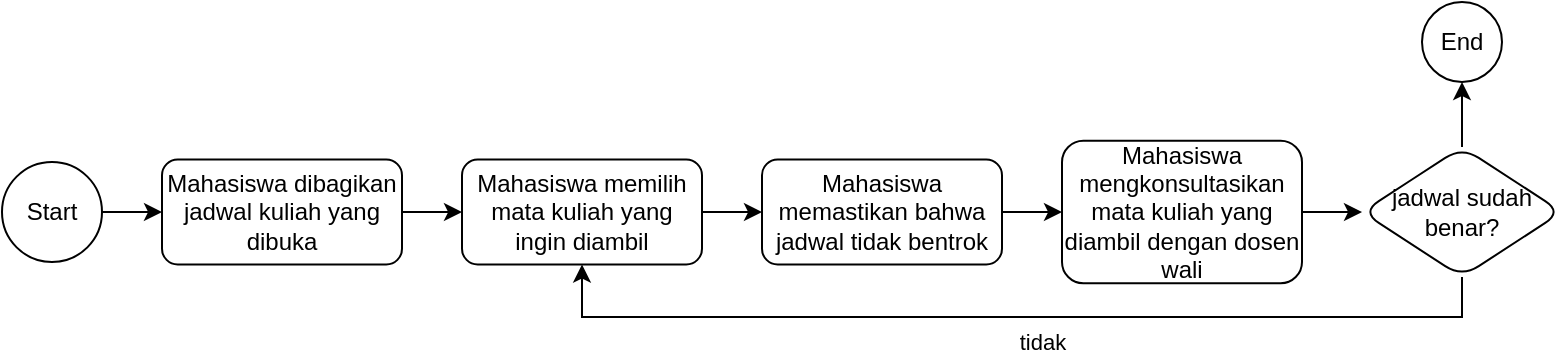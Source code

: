 <mxfile version="22.1.18" type="device">
  <diagram name="Page-1" id="DuxXsu1mbc0PzpSIuphk">
    <mxGraphModel dx="1195" dy="643" grid="1" gridSize="10" guides="1" tooltips="1" connect="1" arrows="1" fold="1" page="1" pageScale="1" pageWidth="850" pageHeight="1100" math="0" shadow="0">
      <root>
        <mxCell id="0" />
        <mxCell id="1" parent="0" />
        <mxCell id="JKyVIwf-zSDkaNmnY3zE-3" value="" style="edgeStyle=orthogonalEdgeStyle;rounded=0;orthogonalLoop=1;jettySize=auto;html=1;" edge="1" parent="1" source="JKyVIwf-zSDkaNmnY3zE-1" target="JKyVIwf-zSDkaNmnY3zE-2">
          <mxGeometry relative="1" as="geometry" />
        </mxCell>
        <mxCell id="JKyVIwf-zSDkaNmnY3zE-1" value="Start" style="ellipse;whiteSpace=wrap;html=1;aspect=fixed;" vertex="1" parent="1">
          <mxGeometry x="40" y="250" width="50" height="50" as="geometry" />
        </mxCell>
        <mxCell id="JKyVIwf-zSDkaNmnY3zE-5" value="" style="edgeStyle=orthogonalEdgeStyle;rounded=0;orthogonalLoop=1;jettySize=auto;html=1;" edge="1" parent="1" source="JKyVIwf-zSDkaNmnY3zE-2" target="JKyVIwf-zSDkaNmnY3zE-4">
          <mxGeometry relative="1" as="geometry" />
        </mxCell>
        <mxCell id="JKyVIwf-zSDkaNmnY3zE-2" value="Mahasiswa dibagikan jadwal kuliah yang dibuka" style="rounded=1;whiteSpace=wrap;html=1;" vertex="1" parent="1">
          <mxGeometry x="120" y="248.75" width="120" height="52.5" as="geometry" />
        </mxCell>
        <mxCell id="JKyVIwf-zSDkaNmnY3zE-9" value="" style="edgeStyle=orthogonalEdgeStyle;rounded=0;orthogonalLoop=1;jettySize=auto;html=1;" edge="1" parent="1" source="JKyVIwf-zSDkaNmnY3zE-4" target="JKyVIwf-zSDkaNmnY3zE-8">
          <mxGeometry relative="1" as="geometry" />
        </mxCell>
        <mxCell id="JKyVIwf-zSDkaNmnY3zE-4" value="Mahasiswa memilih mata kuliah yang ingin diambil" style="rounded=1;whiteSpace=wrap;html=1;" vertex="1" parent="1">
          <mxGeometry x="270" y="248.75" width="120" height="52.5" as="geometry" />
        </mxCell>
        <mxCell id="JKyVIwf-zSDkaNmnY3zE-11" value="" style="edgeStyle=orthogonalEdgeStyle;rounded=0;orthogonalLoop=1;jettySize=auto;html=1;" edge="1" parent="1" source="JKyVIwf-zSDkaNmnY3zE-8" target="JKyVIwf-zSDkaNmnY3zE-10">
          <mxGeometry relative="1" as="geometry" />
        </mxCell>
        <mxCell id="JKyVIwf-zSDkaNmnY3zE-8" value="Mahasiswa memastikan bahwa jadwal tidak bentrok" style="rounded=1;whiteSpace=wrap;html=1;" vertex="1" parent="1">
          <mxGeometry x="420" y="248.75" width="120" height="52.5" as="geometry" />
        </mxCell>
        <mxCell id="JKyVIwf-zSDkaNmnY3zE-15" value="" style="edgeStyle=orthogonalEdgeStyle;rounded=0;orthogonalLoop=1;jettySize=auto;html=1;" edge="1" parent="1" source="JKyVIwf-zSDkaNmnY3zE-10" target="JKyVIwf-zSDkaNmnY3zE-14">
          <mxGeometry relative="1" as="geometry" />
        </mxCell>
        <mxCell id="JKyVIwf-zSDkaNmnY3zE-10" value="Mahasiswa mengkonsultasikan mata kuliah yang diambil dengan dosen wali" style="rounded=1;whiteSpace=wrap;html=1;" vertex="1" parent="1">
          <mxGeometry x="570" y="239.38" width="120" height="71.25" as="geometry" />
        </mxCell>
        <mxCell id="JKyVIwf-zSDkaNmnY3zE-16" style="edgeStyle=orthogonalEdgeStyle;rounded=0;orthogonalLoop=1;jettySize=auto;html=1;exitX=0.5;exitY=1;exitDx=0;exitDy=0;entryX=0.5;entryY=1;entryDx=0;entryDy=0;" edge="1" parent="1" source="JKyVIwf-zSDkaNmnY3zE-14" target="JKyVIwf-zSDkaNmnY3zE-4">
          <mxGeometry relative="1" as="geometry" />
        </mxCell>
        <mxCell id="JKyVIwf-zSDkaNmnY3zE-17" value="tidak" style="edgeLabel;html=1;align=center;verticalAlign=middle;resizable=0;points=[];" vertex="1" connectable="0" parent="JKyVIwf-zSDkaNmnY3zE-16">
          <mxGeometry x="0.029" y="1" relative="1" as="geometry">
            <mxPoint x="20" y="11" as="offset" />
          </mxGeometry>
        </mxCell>
        <mxCell id="JKyVIwf-zSDkaNmnY3zE-22" value="" style="edgeStyle=orthogonalEdgeStyle;rounded=0;orthogonalLoop=1;jettySize=auto;html=1;" edge="1" parent="1" source="JKyVIwf-zSDkaNmnY3zE-14" target="JKyVIwf-zSDkaNmnY3zE-21">
          <mxGeometry relative="1" as="geometry" />
        </mxCell>
        <mxCell id="JKyVIwf-zSDkaNmnY3zE-14" value="jadwal sudah benar?" style="rhombus;whiteSpace=wrap;html=1;rounded=1;" vertex="1" parent="1">
          <mxGeometry x="720" y="242.5" width="100" height="65.01" as="geometry" />
        </mxCell>
        <mxCell id="JKyVIwf-zSDkaNmnY3zE-21" value="End" style="ellipse;whiteSpace=wrap;html=1;rounded=1;" vertex="1" parent="1">
          <mxGeometry x="750" y="170" width="40" height="40" as="geometry" />
        </mxCell>
      </root>
    </mxGraphModel>
  </diagram>
</mxfile>

